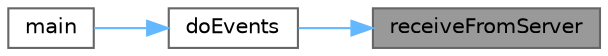 digraph "receiveFromServer"
{
 // LATEX_PDF_SIZE
  bgcolor="transparent";
  edge [fontname=Helvetica,fontsize=10,labelfontname=Helvetica,labelfontsize=10];
  node [fontname=Helvetica,fontsize=10,shape=box,height=0.2,width=0.4];
  rankdir="RL";
  Node1 [label="receiveFromServer",height=0.2,width=0.4,color="gray40", fillcolor="grey60", style="filled", fontcolor="black",tooltip=" "];
  Node1 -> Node2 [dir="back",color="steelblue1",style="solid"];
  Node2 [label="doEvents",height=0.2,width=0.4,color="grey40", fillcolor="white", style="filled",URL="$main_8c.html#a5d8c057a673692eabf25fa7d6c670c08",tooltip="Execute les events en fonction du tableau d'évènements."];
  Node2 -> Node3 [dir="back",color="steelblue1",style="solid"];
  Node3 [label="main",height=0.2,width=0.4,color="grey40", fillcolor="white", style="filled",URL="$main_8c.html#a0ddf1224851353fc92bfbff6f499fa97",tooltip="Programme principal."];
}
